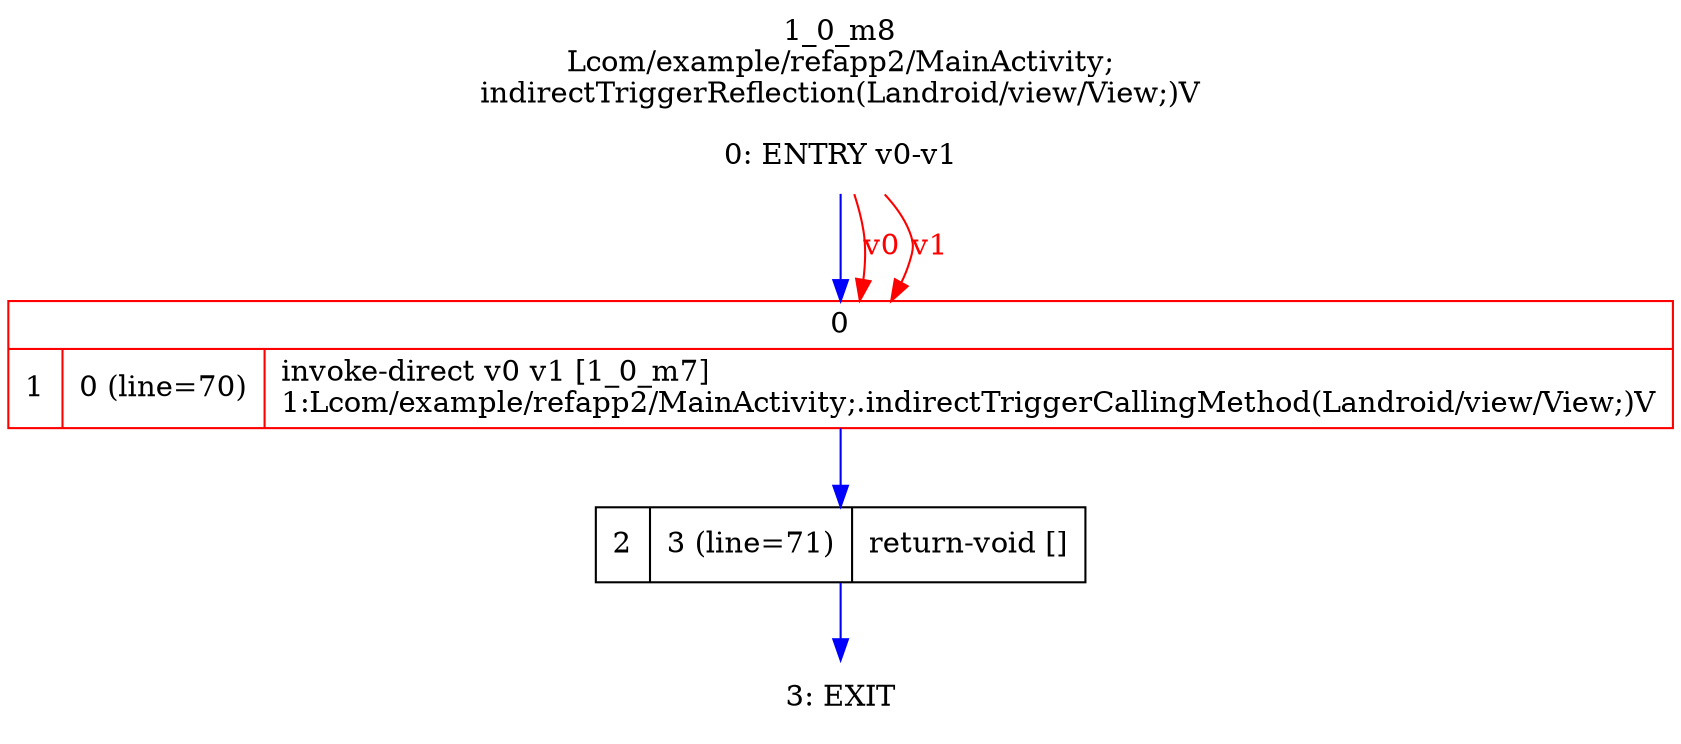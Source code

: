 digraph G {
rankdir=UD;
labelloc=t;
label="1_0_m8\nLcom/example/refapp2/MainActivity;
indirectTriggerReflection(Landroid/view/View;)V";
0[label="0: ENTRY v0-v1",shape=plaintext];
1[label="{0|{1|0 (line=70)|invoke-direct v0 v1 [1_0_m7]\l1:Lcom/example/refapp2/MainActivity;.indirectTriggerCallingMethod(Landroid/view/View;)V\l}}",shape=record,URL="1_0_m7.dot", color=red];
2[label="2|3 (line=71)|return-void []\l",shape=record];
3[label="3: EXIT",shape=plaintext];
0->1 [color=blue, fontcolor=blue,weight=100, taillabel=""];
1->2 [color=blue, fontcolor=blue,weight=100, taillabel=""];
2->3 [color=blue, fontcolor=blue,weight=100, taillabel=""];
0->1 [color=red, fontcolor=red, label="v0"];
0->1 [color=red, fontcolor=red, label="v1"];
}
